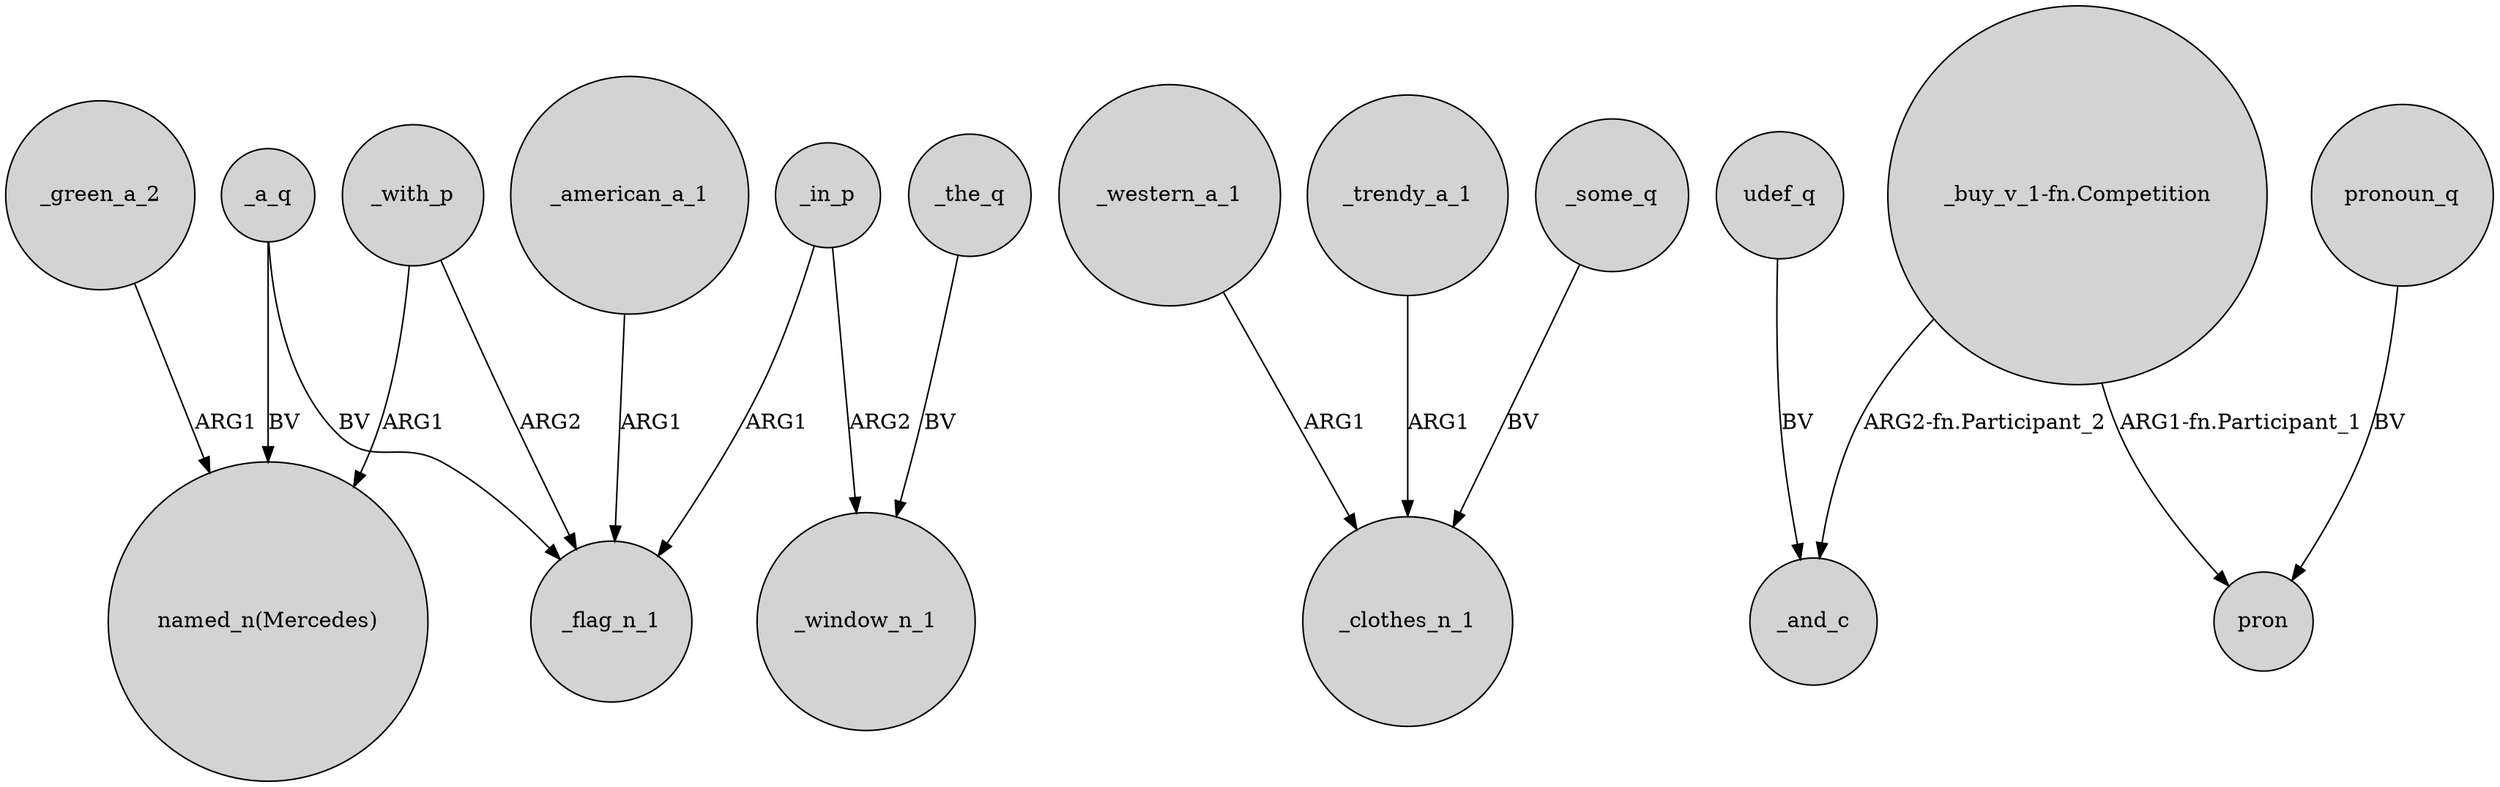 digraph {
	node [shape=circle style=filled]
	_a_q -> "named_n(Mercedes)" [label=BV]
	_a_q -> _flag_n_1 [label=BV]
	_western_a_1 -> _clothes_n_1 [label=ARG1]
	_in_p -> _window_n_1 [label=ARG2]
	"_buy_v_1-fn.Competition" -> _and_c [label="ARG2-fn.Participant_2"]
	udef_q -> _and_c [label=BV]
	_trendy_a_1 -> _clothes_n_1 [label=ARG1]
	"_buy_v_1-fn.Competition" -> pron [label="ARG1-fn.Participant_1"]
	_with_p -> _flag_n_1 [label=ARG2]
	_in_p -> _flag_n_1 [label=ARG1]
	_some_q -> _clothes_n_1 [label=BV]
	_with_p -> "named_n(Mercedes)" [label=ARG1]
	_green_a_2 -> "named_n(Mercedes)" [label=ARG1]
	pronoun_q -> pron [label=BV]
	_the_q -> _window_n_1 [label=BV]
	_american_a_1 -> _flag_n_1 [label=ARG1]
}
